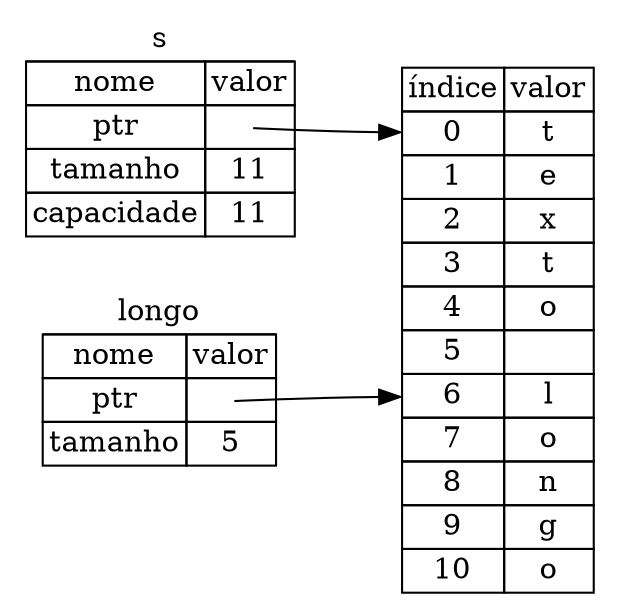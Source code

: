 digraph {
    rankdir=LR;
    overlap=false;
    dpi=300.0;
    node [shape="plaintext"];

    table0[label=<<TABLE BORDER="0" CELLBORDER="1" CELLSPACING="0">
        <TR><TD COLSPAN="2" SIDES="B">longo</TD></TR>
        <TR><TD>nome</TD><TD>valor</TD></TR>
        <TR><TD>ptr</TD><TD PORT="pointer2"></TD></TR>
        <TR><TD>tamanho</TD><TD>5</TD></TR>
    </TABLE>>];

    table3[label=<<TABLE BORDER="0" CELLBORDER="1" CELLSPACING="0">
        <TR><TD COLSPAN="2" SIDES="B">s</TD></TR>
        <TR><TD>nome</TD><TD>valor</TD></TR>
        <TR><TD>ptr</TD><TD PORT="pointer"></TD></TR>
        <TR><TD>tamanho</TD><TD>11</TD></TR>
        <TR><TD>capacidade</TD><TD>11</TD></TR>
    </TABLE>>];
    table4[label=<<TABLE BORDER="0" CELLBORDER="1" CELLSPACING="0">
        <TR><TD>índice</TD><TD>valor</TD></TR>
        <TR><TD PORT="pointee">0</TD><TD>t</TD></TR>
        <TR><TD>1</TD><TD>e</TD></TR>
        <TR><TD>2</TD><TD>x</TD></TR>
        <TR><TD>3</TD><TD>t</TD></TR>
        <TR><TD>4</TD><TD>o</TD></TR>
        <TR><TD>5</TD><TD> </TD></TR>
        <TR><TD PORT="pointee2">6</TD><TD>l</TD></TR>
        <TR><TD>7</TD><TD>o</TD></TR>
        <TR><TD>8</TD><TD>n</TD></TR>
        <TR><TD>9</TD><TD>g</TD></TR>
        <TR><TD>10</TD><TD>o</TD></TR>
    </TABLE>>];


    edge[tailclip="false"];
    table0:pointer2:c -> table4:pointee2;
    table3:pointer:c -> table4:pointee;
}

